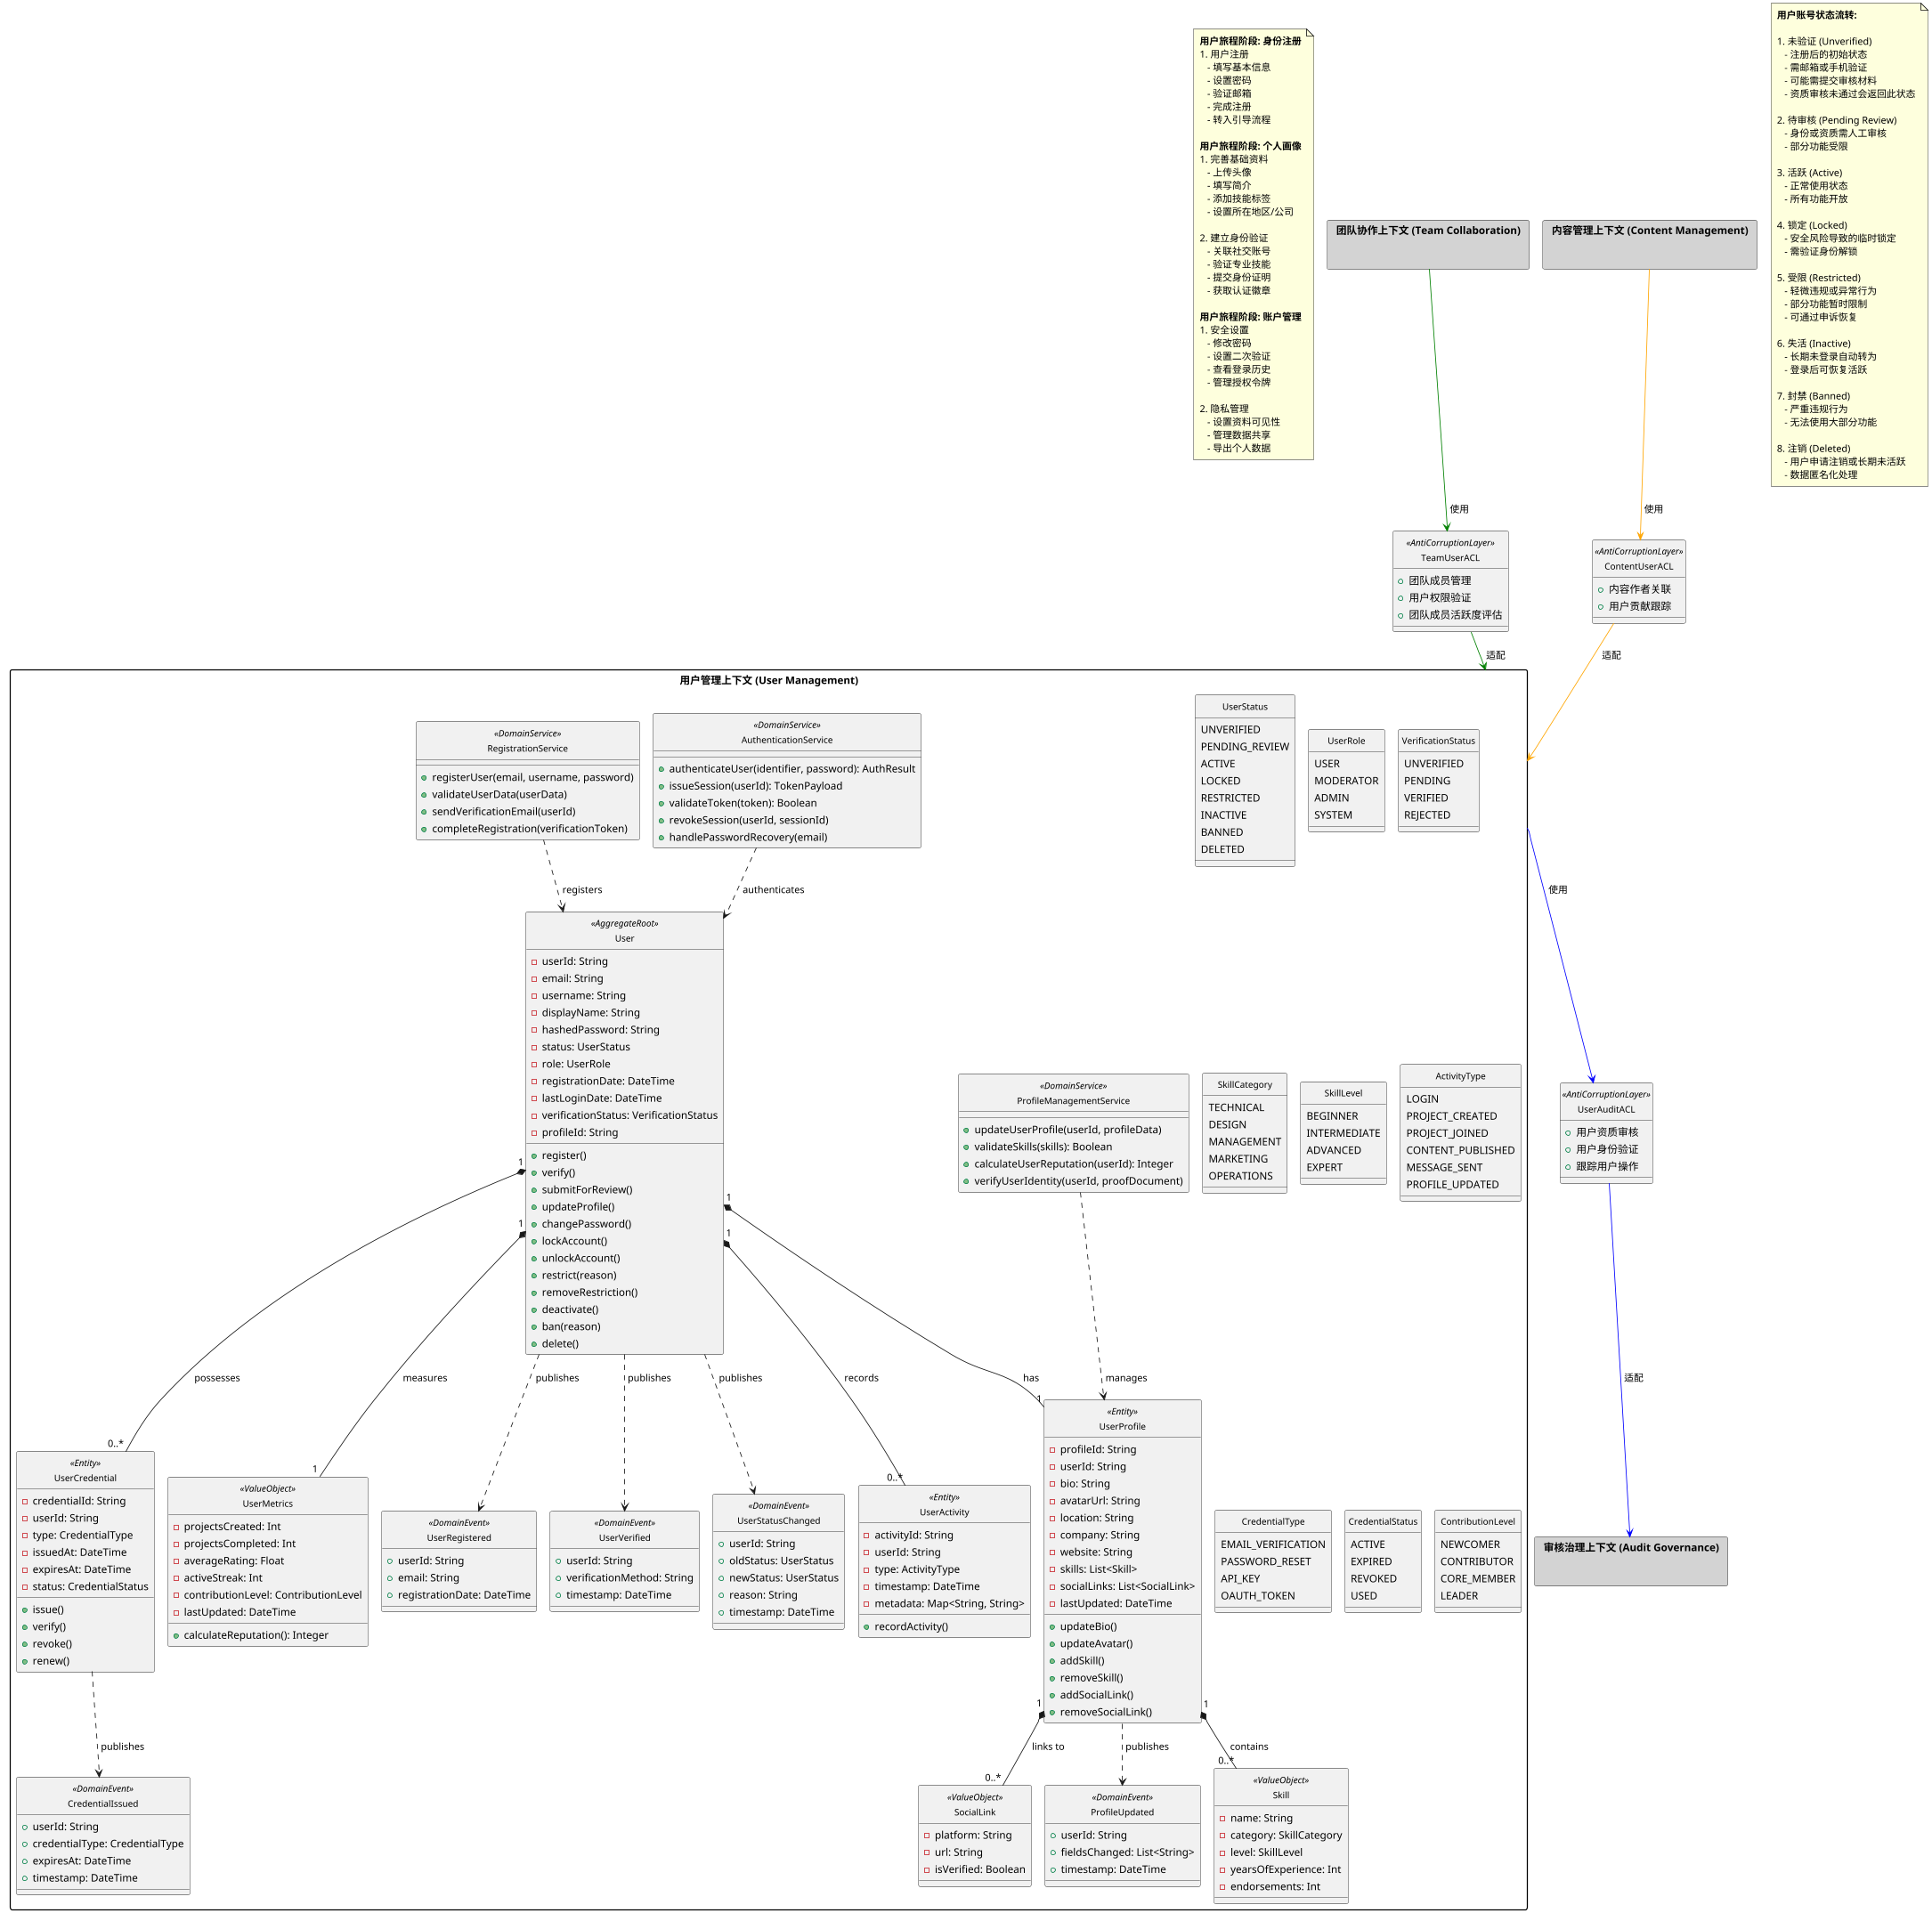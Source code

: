 @startuml user-context-diagram
' ========================
' 用户管理上下文领域模型
' ========================

' ========================
' 全局配置
' ========================
scale 0.8
!pragma layout smetana
skinparam dpi 100
skinparam defaultFontName "PingFang SC"
skinparam classFontSize 12
skinparam packageFontSize 14
skinparam linetype ortho
skinparam packageStyle rectangle
skinparam nodesep 60
skinparam ranksep 80
skinparam backgroundColor white
skinparam shadowing false
skinparam padding 2
hide circle
skinparam packageTitleAlignment center

!define AggregateRoot <<(A,#ADD8E6) AggregateRoot>>
!define Entity <<(E,#90EE90) Entity>>
!define ValueObject <<(V,#DDA0DD) ValueObject>>
!define DomainService <<(S,#FFA07A) DomainService>>
!define DomainEvent <<(D,#FFD700) DomainEvent>>
!define ACL <<(L,#FFFF99) AntiCorruptionLayer>>

package "用户管理上下文 (User Management)" {
    class User AggregateRoot {
        - userId: String
        - email: String
        - username: String
        - displayName: String
        - hashedPassword: String
        - status: UserStatus
        - role: UserRole
        - registrationDate: DateTime
        - lastLoginDate: DateTime
        - verificationStatus: VerificationStatus
        - profileId: String
        + register()
        + verify()
        + submitForReview()
        + updateProfile()
        + changePassword()
        + lockAccount()
        + unlockAccount()
        + restrict(reason)
        + removeRestriction()
        + deactivate()
        + ban(reason)
        + delete()
    }
    
    enum UserStatus {
        UNVERIFIED
        PENDING_REVIEW
        ACTIVE
        LOCKED
        RESTRICTED
        INACTIVE
        BANNED
        DELETED
    }
    
    enum UserRole {
        USER
        MODERATOR
        ADMIN
        SYSTEM
    }
    
    enum VerificationStatus {
        UNVERIFIED
        PENDING
        VERIFIED
        REJECTED
    }
    
    class UserProfile Entity {
        - profileId: String
        - userId: String
        - bio: String
        - avatarUrl: String
        - location: String
        - company: String
        - website: String
        - skills: List<Skill>
        - socialLinks: List<SocialLink>
        - lastUpdated: DateTime
        + updateBio()
        + updateAvatar()
        + addSkill()
        + removeSkill()
        + addSocialLink()
        + removeSocialLink()
    }
    
    class Skill ValueObject {
        - name: String
        - category: SkillCategory
        - level: SkillLevel
        - yearsOfExperience: Int
        - endorsements: Int
    }
    
    class SocialLink ValueObject {
        - platform: String
        - url: String
        - isVerified: Boolean
    }
    
    enum SkillCategory {
        TECHNICAL
        DESIGN
        MANAGEMENT
        MARKETING
        OPERATIONS
    }
    
    enum SkillLevel {
        BEGINNER
        INTERMEDIATE
        ADVANCED
        EXPERT
    }
    
    class UserActivity Entity {
        - activityId: String
        - userId: String
        - type: ActivityType
        - timestamp: DateTime
        - metadata: Map<String, String>
        + recordActivity()
    }
    
    enum ActivityType {
        LOGIN
        PROJECT_CREATED
        PROJECT_JOINED
        CONTENT_PUBLISHED
        MESSAGE_SENT
        PROFILE_UPDATED
    }
    
    class UserCredential Entity {
        - credentialId: String
        - userId: String
        - type: CredentialType
        - issuedAt: DateTime
        - expiresAt: DateTime
        - status: CredentialStatus
        + issue()
        + verify()
        + revoke()
        + renew()
    }
    
    enum CredentialType {
        EMAIL_VERIFICATION
        PASSWORD_RESET
        API_KEY
        OAUTH_TOKEN
    }
    
    enum CredentialStatus {
        ACTIVE
        EXPIRED
        REVOKED
        USED
    }
    
    class UserMetrics ValueObject {
        - projectsCreated: Int
        - projectsCompleted: Int
        - averageRating: Float
        - activeStreak: Int
        - contributionLevel: ContributionLevel
        - lastUpdated: DateTime
        + calculateReputation(): Integer
    }
    
    enum ContributionLevel {
        NEWCOMER
        CONTRIBUTOR
        CORE_MEMBER
        LEADER
    }
    
    class RegistrationService DomainService {
        + registerUser(email, username, password)
        + validateUserData(userData)
        + sendVerificationEmail(userId)
        + completeRegistration(verificationToken)
    }
    
    class AuthenticationService DomainService {
        + authenticateUser(identifier, password): AuthResult
        + issueSession(userId): TokenPayload
        + validateToken(token): Boolean
        + revokeSession(userId, sessionId)
        + handlePasswordRecovery(email)
    }
    
    class ProfileManagementService DomainService {
        + updateUserProfile(userId, profileData)
        + validateSkills(skills): Boolean
        + calculateUserReputation(userId): Integer
        + verifyUserIdentity(userId, proofDocument)
    }
    
    ' Domain Events
    class UserRegistered DomainEvent {
        + userId: String
        + email: String
        + registrationDate: DateTime
    }
    
    class UserVerified DomainEvent {
        + userId: String
        + verificationMethod: String
        + timestamp: DateTime
    }
    
    class UserStatusChanged DomainEvent {
        + userId: String
        + oldStatus: UserStatus
        + newStatus: UserStatus
        + reason: String
        + timestamp: DateTime
    }
    
    class ProfileUpdated DomainEvent {
        + userId: String
        + fieldsChanged: List<String>
        + timestamp: DateTime
    }
    
    class CredentialIssued DomainEvent {
        + userId: String
        + credentialType: CredentialType
        + expiresAt: DateTime
        + timestamp: DateTime
    }
    
    ' Relationships
    User "1" *-- "1" UserProfile : has >
    User "1" *-- "0..*" UserActivity : records >
    User "1" *-- "0..*" UserCredential : possesses >
    User "1" *-- "1" UserMetrics : measures >
    UserProfile "1" *-- "0..*" Skill : contains >
    UserProfile "1" *-- "0..*" SocialLink : links to >
    
    RegistrationService ..> User : registers >
    AuthenticationService ..> User : authenticates >
    ProfileManagementService ..> UserProfile : manages >
    
    User ..> UserRegistered : publishes >
    User ..> UserVerified : publishes >
    User ..> UserStatusChanged : publishes >
    UserProfile ..> ProfileUpdated : publishes >
    UserCredential ..> CredentialIssued : publishes >
}

note as UserJourneys
  <b>用户旅程阶段: 身份注册</b>
  1. 用户注册
     - 填写基本信息
     - 设置密码
     - 验证邮箱
     - 完成注册
     - 转入引导流程
  
  <b>用户旅程阶段: 个人画像</b>
  1. 完善基础资料
     - 上传头像
     - 填写简介
     - 添加技能标签
     - 设置所在地区/公司
  
  2. 建立身份验证
     - 关联社交账号
     - 验证专业技能
     - 提交身份证明
     - 获取认证徽章
  
  <b>用户旅程阶段: 账户管理</b>
  1. 安全设置
     - 修改密码
     - 设置二次验证
     - 查看登录历史
     - 管理授权令牌
  
  2. 隐私管理
     - 设置资料可见性
     - 管理数据共享
     - 导出个人数据
endnote

' 跨上下文关系与反腐层
package "审核治理上下文 (Audit Governance)" as AG #LightGray {
}

package "团队协作上下文 (Team Collaboration)" as TC #LightGray {
}

package "内容管理上下文 (Content Management)" as CM #LightGray {
}

' 用户与审核的反腐层
class UserAuditACL ACL {
    + 用户资质审核
    + 用户身份验证
    + 跟踪用户操作
}

' 团队与用户的反腐层
class TeamUserACL ACL {
    + 团队成员管理
    + 用户权限验证
    + 团队成员活跃度评估
}

' 内容与用户的反腐层
class ContentUserACL ACL {
    + 内容作者关联
    + 用户贡献跟踪
}

' 关系
"用户管理上下文 (User Management)" -[#blue]-> UserAuditACL : 使用 >
UserAuditACL -[#blue]-> AG : 适配 >

TC -[#green]-> TeamUserACL : 使用 >
TeamUserACL -[#green]-> "用户管理上下文 (User Management)" : 适配 >

CM -[#orange]-> ContentUserACL : 使用 >
ContentUserACL -[#orange]-> "用户管理上下文 (User Management)" : 适配 >

note as UserStateNote
  <b>用户账号状态流转:</b>
  
  1. 未验证 (Unverified)
     - 注册后的初始状态
     - 需邮箱或手机验证
     - 可能需提交审核材料
     - 资质审核未通过会返回此状态
  
  2. 待审核 (Pending Review)
     - 身份或资质需人工审核
     - 部分功能受限
  
  3. 活跃 (Active)
     - 正常使用状态
     - 所有功能开放
  
  4. 锁定 (Locked)
     - 安全风险导致的临时锁定
     - 需验证身份解锁
  
  5. 受限 (Restricted)
     - 轻微违规或异常行为
     - 部分功能暂时限制
     - 可通过申诉恢复
  
  6. 失活 (Inactive)
     - 长期未登录自动转为
     - 登录后可恢复活跃
  
  7. 封禁 (Banned)
     - 严重违规行为
     - 无法使用大部分功能
  
  8. 注销 (Deleted)
     - 用户申请注销或长期未活跃
     - 数据匿名化处理
endnote

@enduml 